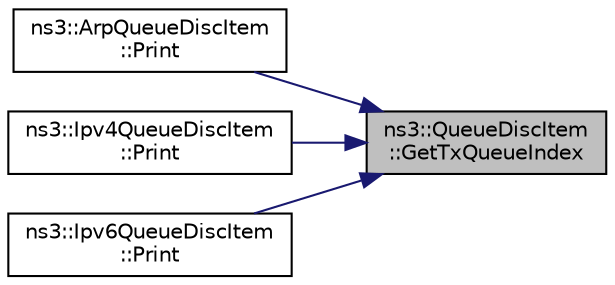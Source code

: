 digraph "ns3::QueueDiscItem::GetTxQueueIndex"
{
 // LATEX_PDF_SIZE
  edge [fontname="Helvetica",fontsize="10",labelfontname="Helvetica",labelfontsize="10"];
  node [fontname="Helvetica",fontsize="10",shape=record];
  rankdir="RL";
  Node1 [label="ns3::QueueDiscItem\l::GetTxQueueIndex",height=0.2,width=0.4,color="black", fillcolor="grey75", style="filled", fontcolor="black",tooltip="Get the transmission queue index included in this item."];
  Node1 -> Node2 [dir="back",color="midnightblue",fontsize="10",style="solid",fontname="Helvetica"];
  Node2 [label="ns3::ArpQueueDiscItem\l::Print",height=0.2,width=0.4,color="black", fillcolor="white", style="filled",URL="$classns3_1_1_arp_queue_disc_item.html#aac04182e719f4baaab45cf90a1d2848a",tooltip="Print the item contents."];
  Node1 -> Node3 [dir="back",color="midnightblue",fontsize="10",style="solid",fontname="Helvetica"];
  Node3 [label="ns3::Ipv4QueueDiscItem\l::Print",height=0.2,width=0.4,color="black", fillcolor="white", style="filled",URL="$classns3_1_1_ipv4_queue_disc_item.html#aa77c7a0e001de3e9eb68c270552aa835",tooltip="Print the item contents."];
  Node1 -> Node4 [dir="back",color="midnightblue",fontsize="10",style="solid",fontname="Helvetica"];
  Node4 [label="ns3::Ipv6QueueDiscItem\l::Print",height=0.2,width=0.4,color="black", fillcolor="white", style="filled",URL="$classns3_1_1_ipv6_queue_disc_item.html#acb5e115393928b61a42d23bf021b6ca5",tooltip="Print the item contents."];
}
